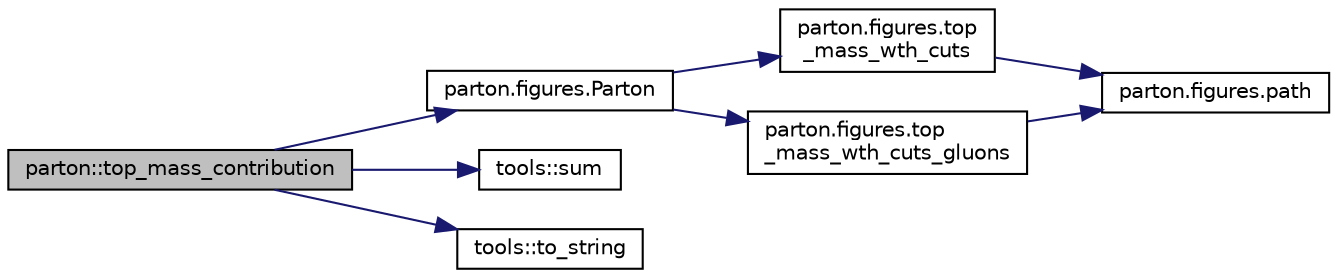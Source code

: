 digraph "parton::top_mass_contribution"
{
 // INTERACTIVE_SVG=YES
 // LATEX_PDF_SIZE
  edge [fontname="Helvetica",fontsize="10",labelfontname="Helvetica",labelfontsize="10"];
  node [fontname="Helvetica",fontsize="10",shape=record];
  rankdir="LR";
  Node1 [label="parton::top_mass_contribution",height=0.2,width=0.4,color="black", fillcolor="grey75", style="filled", fontcolor="black",tooltip=" "];
  Node1 -> Node2 [color="midnightblue",fontsize="10",style="solid",fontname="Helvetica"];
  Node2 [label="parton.figures.Parton",height=0.2,width=0.4,color="black", fillcolor="white", style="filled",URL="$namespaceparton_1_1figures.html#a78f69be3ee69f972b3ff4f262602a669",tooltip=" "];
  Node2 -> Node3 [color="midnightblue",fontsize="10",style="solid",fontname="Helvetica"];
  Node3 [label="parton.figures.top\l_mass_wth_cuts",height=0.2,width=0.4,color="black", fillcolor="white", style="filled",URL="$namespaceparton_1_1figures.html#aeb2b2fff7c6e952879c05fb291b9aede",tooltip=" "];
  Node3 -> Node4 [color="midnightblue",fontsize="10",style="solid",fontname="Helvetica"];
  Node4 [label="parton.figures.path",height=0.2,width=0.4,color="black", fillcolor="white", style="filled",URL="$namespaceparton_1_1figures.html#ae37517e2ae1ac02c5b76caf5c8c908d4",tooltip=" "];
  Node2 -> Node5 [color="midnightblue",fontsize="10",style="solid",fontname="Helvetica"];
  Node5 [label="parton.figures.top\l_mass_wth_cuts_gluons",height=0.2,width=0.4,color="black", fillcolor="white", style="filled",URL="$namespaceparton_1_1figures.html#a029f29759c6ac1396401da247fbb6bab",tooltip=" "];
  Node5 -> Node4 [color="midnightblue",fontsize="10",style="solid",fontname="Helvetica"];
  Node1 -> Node6 [color="midnightblue",fontsize="10",style="solid",fontname="Helvetica"];
  Node6 [label="tools::sum",height=0.2,width=0.4,color="black", fillcolor="white", style="filled",URL="$classtools.html#a7b784121d8b368a64995feddc7083469",tooltip="Sums the elements of a vector."];
  Node1 -> Node7 [color="midnightblue",fontsize="10",style="solid",fontname="Helvetica"];
  Node7 [label="tools::to_string",height=0.2,width=0.4,color="black", fillcolor="white", style="filled",URL="$classtools.html#afd037c109d75a9f119ec042e1ba922d9",tooltip="Converts a double value to a string with standard precision."];
}
